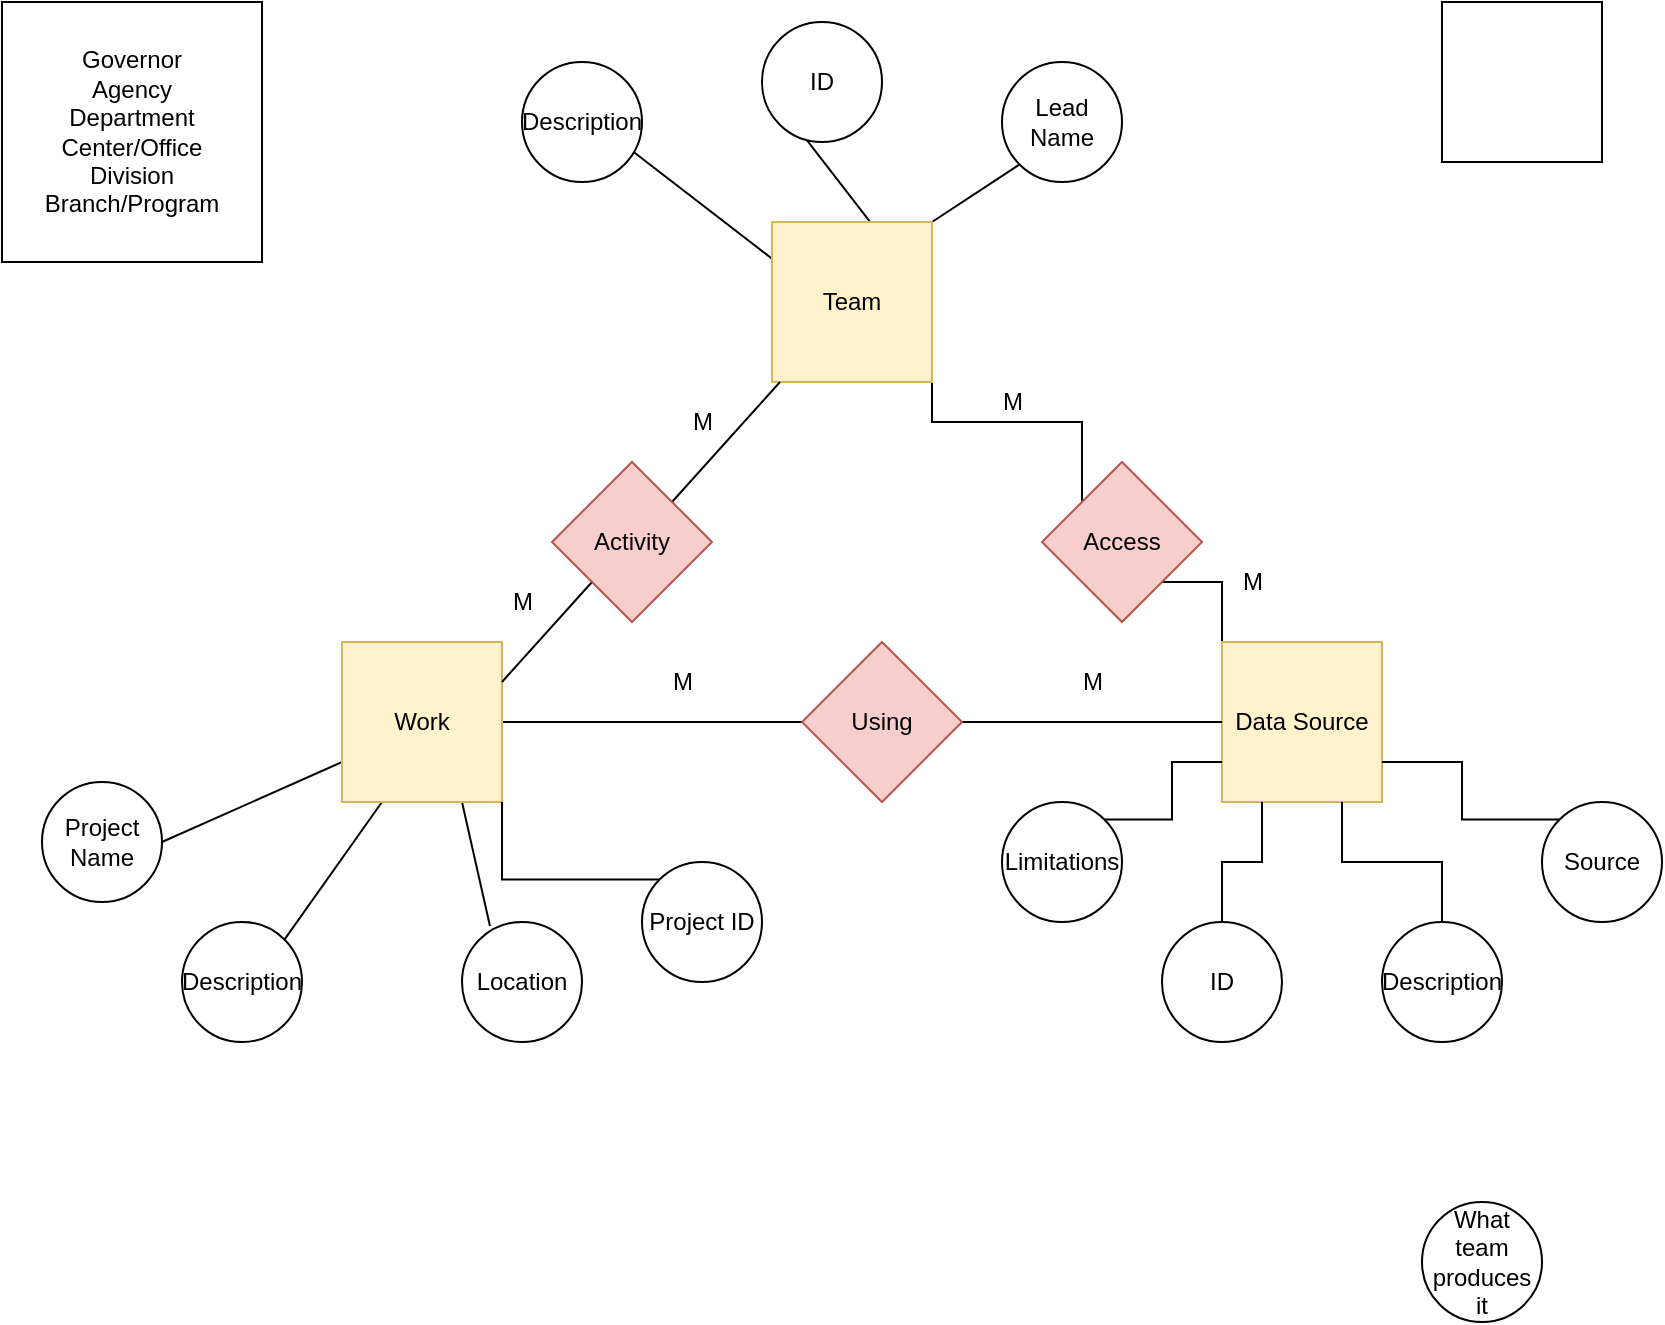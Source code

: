 <mxfile version="13.1.14" type="github" pages="2"><diagram name="Schema" id="zavtDQHGgBwyOxe44za_"><mxGraphModel dx="1248" dy="706" grid="1" gridSize="10" guides="1" tooltips="1" connect="1" arrows="1" fold="1" page="1" pageScale="1" pageWidth="850" pageHeight="1100" math="0" shadow="0"><root><mxCell id="QILq6E-7f43rGBBVIJ01-0"/><mxCell id="QILq6E-7f43rGBBVIJ01-1" parent="QILq6E-7f43rGBBVIJ01-0"/><mxCell id="T185292IHlqDsRqvzdtG-1" style="edgeStyle=orthogonalEdgeStyle;rounded=0;orthogonalLoop=1;jettySize=auto;html=1;exitX=0;exitY=0;exitDx=0;exitDy=0;entryX=1;entryY=1;entryDx=0;entryDy=0;endArrow=none;endFill=0;" parent="QILq6E-7f43rGBBVIJ01-1" source="QILq6E-7f43rGBBVIJ01-3" target="QILq6E-7f43rGBBVIJ01-35" edge="1"><mxGeometry relative="1" as="geometry"><Array as="points"><mxPoint x="630" y="320"/></Array></mxGeometry></mxCell><mxCell id="QILq6E-7f43rGBBVIJ01-3" value="Data Source" style="whiteSpace=wrap;html=1;aspect=fixed;fillColor=#fff2cc;strokeColor=#d6b656;" parent="QILq6E-7f43rGBBVIJ01-1" vertex="1"><mxGeometry x="630" y="350" width="80" height="80" as="geometry"/></mxCell><mxCell id="QILq6E-7f43rGBBVIJ01-4" style="edgeStyle=none;rounded=0;orthogonalLoop=1;jettySize=auto;html=1;exitX=1;exitY=0;exitDx=0;exitDy=0;entryX=0;entryY=1;entryDx=0;entryDy=0;endArrow=none;endFill=0;" parent="QILq6E-7f43rGBBVIJ01-1" source="QILq6E-7f43rGBBVIJ01-8" target="QILq6E-7f43rGBBVIJ01-26" edge="1"><mxGeometry relative="1" as="geometry"/></mxCell><mxCell id="QILq6E-7f43rGBBVIJ01-5" style="edgeStyle=none;rounded=0;orthogonalLoop=1;jettySize=auto;html=1;exitX=1;exitY=0.5;exitDx=0;exitDy=0;entryX=0;entryY=0.5;entryDx=0;entryDy=0;endArrow=none;endFill=0;" parent="QILq6E-7f43rGBBVIJ01-1" source="QILq6E-7f43rGBBVIJ01-8" target="QILq6E-7f43rGBBVIJ01-25" edge="1"><mxGeometry relative="1" as="geometry"/></mxCell><mxCell id="QILq6E-7f43rGBBVIJ01-6" style="edgeStyle=none;rounded=0;orthogonalLoop=1;jettySize=auto;html=1;exitX=1;exitY=1;exitDx=0;exitDy=0;entryX=0;entryY=0;entryDx=0;entryDy=0;endArrow=none;endFill=0;" parent="QILq6E-7f43rGBBVIJ01-1" source="QILq6E-7f43rGBBVIJ01-8" target="QILq6E-7f43rGBBVIJ01-27" edge="1"><mxGeometry relative="1" as="geometry"/></mxCell><mxCell id="QILq6E-7f43rGBBVIJ01-7" style="edgeStyle=orthogonalEdgeStyle;rounded=0;orthogonalLoop=1;jettySize=auto;html=1;exitX=1;exitY=1;exitDx=0;exitDy=0;entryX=0;entryY=0;entryDx=0;entryDy=0;endArrow=none;endFill=0;" parent="QILq6E-7f43rGBBVIJ01-1" source="QILq6E-7f43rGBBVIJ01-8" target="QILq6E-7f43rGBBVIJ01-35" edge="1"><mxGeometry relative="1" as="geometry"><Array as="points"><mxPoint x="485" y="240"/><mxPoint x="560" y="240"/></Array></mxGeometry></mxCell><mxCell id="QILq6E-7f43rGBBVIJ01-8" value="Team" style="whiteSpace=wrap;html=1;aspect=fixed;fillColor=#fff2cc;strokeColor=#d6b656;" parent="QILq6E-7f43rGBBVIJ01-1" vertex="1"><mxGeometry x="405" y="140" width="80" height="80" as="geometry"/></mxCell><mxCell id="QILq6E-7f43rGBBVIJ01-9" style="edgeStyle=none;rounded=0;orthogonalLoop=1;jettySize=auto;html=1;exitX=0;exitY=0.75;exitDx=0;exitDy=0;entryX=1;entryY=0.5;entryDx=0;entryDy=0;endArrow=none;endFill=0;" parent="QILq6E-7f43rGBBVIJ01-1" source="QILq6E-7f43rGBBVIJ01-13" target="QILq6E-7f43rGBBVIJ01-17" edge="1"><mxGeometry relative="1" as="geometry"/></mxCell><mxCell id="QILq6E-7f43rGBBVIJ01-10" style="edgeStyle=none;rounded=0;orthogonalLoop=1;jettySize=auto;html=1;exitX=0.25;exitY=1;exitDx=0;exitDy=0;entryX=1;entryY=0;entryDx=0;entryDy=0;endArrow=none;endFill=0;" parent="QILq6E-7f43rGBBVIJ01-1" source="QILq6E-7f43rGBBVIJ01-13" target="QILq6E-7f43rGBBVIJ01-18" edge="1"><mxGeometry relative="1" as="geometry"/></mxCell><mxCell id="QILq6E-7f43rGBBVIJ01-11" style="edgeStyle=none;rounded=0;orthogonalLoop=1;jettySize=auto;html=1;exitX=0.75;exitY=1;exitDx=0;exitDy=0;entryX=0.233;entryY=0.033;entryDx=0;entryDy=0;entryPerimeter=0;endArrow=none;endFill=0;" parent="QILq6E-7f43rGBBVIJ01-1" source="QILq6E-7f43rGBBVIJ01-13" target="QILq6E-7f43rGBBVIJ01-14" edge="1"><mxGeometry relative="1" as="geometry"/></mxCell><mxCell id="QILq6E-7f43rGBBVIJ01-12" style="edgeStyle=orthogonalEdgeStyle;rounded=0;orthogonalLoop=1;jettySize=auto;html=1;exitX=1;exitY=0.5;exitDx=0;exitDy=0;entryX=0;entryY=0.5;entryDx=0;entryDy=0;endArrow=none;endFill=0;" parent="QILq6E-7f43rGBBVIJ01-1" source="QILq6E-7f43rGBBVIJ01-13" target="QILq6E-7f43rGBBVIJ01-37" edge="1"><mxGeometry relative="1" as="geometry"/></mxCell><mxCell id="QILq6E-7f43rGBBVIJ01-13" value="Work" style="whiteSpace=wrap;html=1;aspect=fixed;fillColor=#fff2cc;strokeColor=#d6b656;" parent="QILq6E-7f43rGBBVIJ01-1" vertex="1"><mxGeometry x="190" y="350" width="80" height="80" as="geometry"/></mxCell><mxCell id="QILq6E-7f43rGBBVIJ01-14" value="Location" style="ellipse;whiteSpace=wrap;html=1;" parent="QILq6E-7f43rGBBVIJ01-1" vertex="1"><mxGeometry x="250" y="490" width="60" height="60" as="geometry"/></mxCell><mxCell id="QILq6E-7f43rGBBVIJ01-15" style="edgeStyle=orthogonalEdgeStyle;rounded=0;orthogonalLoop=1;jettySize=auto;html=1;exitX=0;exitY=0;exitDx=0;exitDy=0;entryX=1;entryY=1;entryDx=0;entryDy=0;endArrow=none;endFill=0;" parent="QILq6E-7f43rGBBVIJ01-1" source="QILq6E-7f43rGBBVIJ01-16" target="QILq6E-7f43rGBBVIJ01-13" edge="1"><mxGeometry relative="1" as="geometry"/></mxCell><mxCell id="QILq6E-7f43rGBBVIJ01-16" value="Project ID" style="ellipse;whiteSpace=wrap;html=1;" parent="QILq6E-7f43rGBBVIJ01-1" vertex="1"><mxGeometry x="340" y="460" width="60" height="60" as="geometry"/></mxCell><mxCell id="QILq6E-7f43rGBBVIJ01-17" value="Project Name" style="ellipse;whiteSpace=wrap;html=1;" parent="QILq6E-7f43rGBBVIJ01-1" vertex="1"><mxGeometry x="40" y="420" width="60" height="60" as="geometry"/></mxCell><mxCell id="QILq6E-7f43rGBBVIJ01-18" value="Description" style="ellipse;whiteSpace=wrap;html=1;" parent="QILq6E-7f43rGBBVIJ01-1" vertex="1"><mxGeometry x="110" y="490" width="60" height="60" as="geometry"/></mxCell><mxCell id="QILq6E-7f43rGBBVIJ01-19" style="edgeStyle=orthogonalEdgeStyle;rounded=0;orthogonalLoop=1;jettySize=auto;html=1;exitX=0.5;exitY=0;exitDx=0;exitDy=0;entryX=0.75;entryY=1;entryDx=0;entryDy=0;endArrow=none;endFill=0;" parent="QILq6E-7f43rGBBVIJ01-1" source="QILq6E-7f43rGBBVIJ01-20" target="QILq6E-7f43rGBBVIJ01-3" edge="1"><mxGeometry relative="1" as="geometry"/></mxCell><mxCell id="QILq6E-7f43rGBBVIJ01-20" value="Description" style="ellipse;whiteSpace=wrap;html=1;" parent="QILq6E-7f43rGBBVIJ01-1" vertex="1"><mxGeometry x="710" y="490" width="60" height="60" as="geometry"/></mxCell><mxCell id="QILq6E-7f43rGBBVIJ01-21" style="edgeStyle=orthogonalEdgeStyle;rounded=0;orthogonalLoop=1;jettySize=auto;html=1;exitX=1;exitY=0;exitDx=0;exitDy=0;entryX=0;entryY=0.75;entryDx=0;entryDy=0;endArrow=none;endFill=0;" parent="QILq6E-7f43rGBBVIJ01-1" source="QILq6E-7f43rGBBVIJ01-22" target="QILq6E-7f43rGBBVIJ01-3" edge="1"><mxGeometry relative="1" as="geometry"/></mxCell><mxCell id="QILq6E-7f43rGBBVIJ01-22" value="Limitations" style="ellipse;whiteSpace=wrap;html=1;" parent="QILq6E-7f43rGBBVIJ01-1" vertex="1"><mxGeometry x="520" y="430" width="60" height="60" as="geometry"/></mxCell><mxCell id="QILq6E-7f43rGBBVIJ01-23" style="edgeStyle=orthogonalEdgeStyle;rounded=0;orthogonalLoop=1;jettySize=auto;html=1;exitX=0.5;exitY=0;exitDx=0;exitDy=0;entryX=0.25;entryY=1;entryDx=0;entryDy=0;endArrow=none;endFill=0;" parent="QILq6E-7f43rGBBVIJ01-1" source="QILq6E-7f43rGBBVIJ01-24" target="QILq6E-7f43rGBBVIJ01-3" edge="1"><mxGeometry relative="1" as="geometry"/></mxCell><mxCell id="QILq6E-7f43rGBBVIJ01-24" value="ID" style="ellipse;whiteSpace=wrap;html=1;" parent="QILq6E-7f43rGBBVIJ01-1" vertex="1"><mxGeometry x="600" y="490" width="60" height="60" as="geometry"/></mxCell><mxCell id="QILq6E-7f43rGBBVIJ01-25" value="ID" style="ellipse;whiteSpace=wrap;html=1;" parent="QILq6E-7f43rGBBVIJ01-1" vertex="1"><mxGeometry x="400" y="40" width="60" height="60" as="geometry"/></mxCell><mxCell id="QILq6E-7f43rGBBVIJ01-26" value="Lead Name" style="ellipse;whiteSpace=wrap;html=1;" parent="QILq6E-7f43rGBBVIJ01-1" vertex="1"><mxGeometry x="520" y="60" width="60" height="60" as="geometry"/></mxCell><mxCell id="QILq6E-7f43rGBBVIJ01-27" value="Description" style="ellipse;whiteSpace=wrap;html=1;" parent="QILq6E-7f43rGBBVIJ01-1" vertex="1"><mxGeometry x="280" y="60" width="60" height="60" as="geometry"/></mxCell><mxCell id="QILq6E-7f43rGBBVIJ01-28" style="edgeStyle=none;rounded=0;orthogonalLoop=1;jettySize=auto;html=1;exitX=1;exitY=0;exitDx=0;exitDy=0;endArrow=none;endFill=0;" parent="QILq6E-7f43rGBBVIJ01-1" source="QILq6E-7f43rGBBVIJ01-30" target="QILq6E-7f43rGBBVIJ01-8" edge="1"><mxGeometry relative="1" as="geometry"/></mxCell><mxCell id="QILq6E-7f43rGBBVIJ01-29" style="edgeStyle=none;rounded=0;orthogonalLoop=1;jettySize=auto;html=1;exitX=0;exitY=1;exitDx=0;exitDy=0;entryX=1;entryY=0.25;entryDx=0;entryDy=0;endArrow=none;endFill=0;" parent="QILq6E-7f43rGBBVIJ01-1" source="QILq6E-7f43rGBBVIJ01-30" target="QILq6E-7f43rGBBVIJ01-13" edge="1"><mxGeometry relative="1" as="geometry"/></mxCell><mxCell id="QILq6E-7f43rGBBVIJ01-30" value="Activity" style="rhombus;whiteSpace=wrap;html=1;fillColor=#f8cecc;strokeColor=#b85450;" parent="QILq6E-7f43rGBBVIJ01-1" vertex="1"><mxGeometry x="295" y="260" width="80" height="80" as="geometry"/></mxCell><mxCell id="QILq6E-7f43rGBBVIJ01-31" style="edgeStyle=orthogonalEdgeStyle;rounded=0;orthogonalLoop=1;jettySize=auto;html=1;exitX=0;exitY=0;exitDx=0;exitDy=0;entryX=1;entryY=0.75;entryDx=0;entryDy=0;endArrow=none;endFill=0;" parent="QILq6E-7f43rGBBVIJ01-1" source="QILq6E-7f43rGBBVIJ01-32" target="QILq6E-7f43rGBBVIJ01-3" edge="1"><mxGeometry relative="1" as="geometry"/></mxCell><mxCell id="QILq6E-7f43rGBBVIJ01-32" value="Source" style="ellipse;whiteSpace=wrap;html=1;" parent="QILq6E-7f43rGBBVIJ01-1" vertex="1"><mxGeometry x="790" y="430" width="60" height="60" as="geometry"/></mxCell><mxCell id="QILq6E-7f43rGBBVIJ01-33" value="M" style="text;html=1;align=center;verticalAlign=middle;resizable=0;points=[];autosize=1;" parent="QILq6E-7f43rGBBVIJ01-1" vertex="1"><mxGeometry x="355" y="230" width="30" height="20" as="geometry"/></mxCell><mxCell id="QILq6E-7f43rGBBVIJ01-34" value="M" style="text;html=1;align=center;verticalAlign=middle;resizable=0;points=[];autosize=1;" parent="QILq6E-7f43rGBBVIJ01-1" vertex="1"><mxGeometry x="265" y="320" width="30" height="20" as="geometry"/></mxCell><mxCell id="QILq6E-7f43rGBBVIJ01-35" value="Access" style="rhombus;whiteSpace=wrap;html=1;fillColor=#f8cecc;strokeColor=#b85450;" parent="QILq6E-7f43rGBBVIJ01-1" vertex="1"><mxGeometry x="540" y="260" width="80" height="80" as="geometry"/></mxCell><mxCell id="QILq6E-7f43rGBBVIJ01-36" style="edgeStyle=orthogonalEdgeStyle;rounded=0;orthogonalLoop=1;jettySize=auto;html=1;exitX=1;exitY=0.5;exitDx=0;exitDy=0;endArrow=none;endFill=0;" parent="QILq6E-7f43rGBBVIJ01-1" source="QILq6E-7f43rGBBVIJ01-37" edge="1"><mxGeometry relative="1" as="geometry"><mxPoint x="630" y="390" as="targetPoint"/></mxGeometry></mxCell><mxCell id="QILq6E-7f43rGBBVIJ01-37" value="Using" style="rhombus;whiteSpace=wrap;html=1;fillColor=#f8cecc;strokeColor=#b85450;" parent="QILq6E-7f43rGBBVIJ01-1" vertex="1"><mxGeometry x="420" y="350" width="80" height="80" as="geometry"/></mxCell><mxCell id="QILq6E-7f43rGBBVIJ01-38" value="M" style="text;html=1;align=center;verticalAlign=middle;resizable=0;points=[];autosize=1;" parent="QILq6E-7f43rGBBVIJ01-1" vertex="1"><mxGeometry x="345" y="360" width="30" height="20" as="geometry"/></mxCell><mxCell id="QILq6E-7f43rGBBVIJ01-39" value="M" style="text;html=1;align=center;verticalAlign=middle;resizable=0;points=[];autosize=1;" parent="QILq6E-7f43rGBBVIJ01-1" vertex="1"><mxGeometry x="550" y="360" width="30" height="20" as="geometry"/></mxCell><mxCell id="QILq6E-7f43rGBBVIJ01-40" value="M" style="text;html=1;align=center;verticalAlign=middle;resizable=0;points=[];autosize=1;" parent="QILq6E-7f43rGBBVIJ01-1" vertex="1"><mxGeometry x="510" y="220" width="30" height="20" as="geometry"/></mxCell><mxCell id="QILq6E-7f43rGBBVIJ01-41" value="M" style="text;html=1;align=center;verticalAlign=middle;resizable=0;points=[];autosize=1;" parent="QILq6E-7f43rGBBVIJ01-1" vertex="1"><mxGeometry x="630" y="310" width="30" height="20" as="geometry"/></mxCell><mxCell id="z7I4FhpsQtmTsb7yfHmq-2" value="Governor&lt;br&gt;Agency&lt;br&gt;Department&lt;br&gt;Center/Office&lt;br&gt;Division&lt;br&gt;Branch/Program" style="whiteSpace=wrap;html=1;aspect=fixed;" parent="QILq6E-7f43rGBBVIJ01-1" vertex="1"><mxGeometry x="20" y="30" width="130" height="130" as="geometry"/></mxCell><mxCell id="z7I4FhpsQtmTsb7yfHmq-3" value="" style="whiteSpace=wrap;html=1;aspect=fixed;" parent="QILq6E-7f43rGBBVIJ01-1" vertex="1"><mxGeometry x="740" y="30" width="80" height="80" as="geometry"/></mxCell><mxCell id="z7I4FhpsQtmTsb7yfHmq-4" value="What team produces it" style="ellipse;whiteSpace=wrap;html=1;" parent="QILq6E-7f43rGBBVIJ01-1" vertex="1"><mxGeometry x="730" y="630" width="60" height="60" as="geometry"/></mxCell></root></mxGraphModel></diagram><diagram id="Yn2pcoAeXkdGC48Z8qcG" name="Table Relation"><mxGraphModel dx="1248" dy="706" grid="1" gridSize="10" guides="1" tooltips="1" connect="1" arrows="1" fold="1" page="1" pageScale="1" pageWidth="850" pageHeight="1100" math="0" shadow="0"><root><mxCell id="VT5Xjqf3UbwjSAKdBEpu-0"/><mxCell id="VT5Xjqf3UbwjSAKdBEpu-1" parent="VT5Xjqf3UbwjSAKdBEpu-0"/><mxCell id="VT5Xjqf3UbwjSAKdBEpu-10" value="" style="edgeStyle=entityRelationEdgeStyle;fontSize=12;html=1;endArrow=classic;startArrow=classic;startFill=1;endFill=1;endSize=10;startSize=10;" edge="1" parent="VT5Xjqf3UbwjSAKdBEpu-1" source="VT5Xjqf3UbwjSAKdBEpu-26" target="VT5Xjqf3UbwjSAKdBEpu-3"><mxGeometry width="100" height="100" relative="1" as="geometry"><mxPoint x="550" y="180" as="sourcePoint"/><mxPoint x="650" y="80" as="targetPoint"/></mxGeometry></mxCell><mxCell id="VT5Xjqf3UbwjSAKdBEpu-11" value="" style="edgeStyle=entityRelationEdgeStyle;fontSize=12;html=1;endArrow=classic;startArrow=classic;startFill=1;endFill=1;endSize=10;startSize=10;entryX=0;entryY=0.5;entryDx=0;entryDy=0;" edge="1" parent="VT5Xjqf3UbwjSAKdBEpu-1" source="VT5Xjqf3UbwjSAKdBEpu-20" target="VT5Xjqf3UbwjSAKdBEpu-3"><mxGeometry width="100" height="100" relative="1" as="geometry"><mxPoint x="-30" y="720" as="sourcePoint"/><mxPoint x="-85" y="-134" as="targetPoint"/></mxGeometry></mxCell><mxCell id="VT5Xjqf3UbwjSAKdBEpu-12" value="" style="edgeStyle=entityRelationEdgeStyle;fontSize=12;html=1;endArrow=classic;startArrow=classic;startFill=1;endFill=1;endSize=10;startSize=10;strokeColor=#CC0000;" edge="1" parent="VT5Xjqf3UbwjSAKdBEpu-1" source="VT5Xjqf3UbwjSAKdBEpu-27" target="VT5Xjqf3UbwjSAKdBEpu-14"><mxGeometry width="100" height="100" relative="1" as="geometry"><mxPoint x="730" y="330" as="sourcePoint"/><mxPoint x="585" y="-14" as="targetPoint"/></mxGeometry></mxCell><mxCell id="VT5Xjqf3UbwjSAKdBEpu-28" value="" style="edgeStyle=entityRelationEdgeStyle;fontSize=12;html=1;endArrow=classic;startArrow=classic;startFill=1;endFill=1;endSize=10;startSize=10;exitX=1;exitY=0.5;exitDx=0;exitDy=0;" edge="1" parent="VT5Xjqf3UbwjSAKdBEpu-1" source="VT5Xjqf3UbwjSAKdBEpu-17" target="VT5Xjqf3UbwjSAKdBEpu-22"><mxGeometry width="100" height="100" relative="1" as="geometry"><mxPoint x="610" y="440" as="sourcePoint"/><mxPoint x="465" y="96" as="targetPoint"/></mxGeometry></mxCell><mxCell id="VT5Xjqf3UbwjSAKdBEpu-29" value="" style="edgeStyle=entityRelationEdgeStyle;fontSize=12;html=1;endArrow=classic;startArrow=classic;startFill=1;endFill=1;endSize=10;startSize=10;exitX=1;exitY=0.5;exitDx=0;exitDy=0;entryX=0;entryY=0.5;entryDx=0;entryDy=0;" edge="1" parent="VT5Xjqf3UbwjSAKdBEpu-1" source="VT5Xjqf3UbwjSAKdBEpu-8" target="VT5Xjqf3UbwjSAKdBEpu-22"><mxGeometry width="100" height="100" relative="1" as="geometry"><mxPoint x="820" y="380" as="sourcePoint"/><mxPoint x="675" y="36" as="targetPoint"/></mxGeometry></mxCell><mxCell id="VT5Xjqf3UbwjSAKdBEpu-30" value="" style="edgeStyle=entityRelationEdgeStyle;fontSize=12;html=1;endArrow=classic;startArrow=classic;startFill=1;endFill=1;endSize=10;startSize=10;entryX=0;entryY=0.5;entryDx=0;entryDy=0;strokeColor=#FF0000;" edge="1" parent="VT5Xjqf3UbwjSAKdBEpu-1" source="VT5Xjqf3UbwjSAKdBEpu-14" target="VT5Xjqf3UbwjSAKdBEpu-7"><mxGeometry width="100" height="100" relative="1" as="geometry"><mxPoint x="60" y="240" as="sourcePoint"/><mxPoint x="-85" y="-104" as="targetPoint"/></mxGeometry></mxCell><mxCell id="VT5Xjqf3UbwjSAKdBEpu-2" value="Team" style="swimlane;fontStyle=1;childLayout=stackLayout;horizontal=1;startSize=22;horizontalStack=0;resizeParent=1;resizeParentMax=0;resizeLast=0;collapsible=1;marginBottom=0;align=center;fontSize=18;shadow=1;glass=0;comic=0;labelBackgroundColor=none;strokeColor=#B85450;fillColor=#F8CECC;gradientColor=#ffffff;strokeWidth=2;rounded=1;" vertex="1" parent="VT5Xjqf3UbwjSAKdBEpu-1"><mxGeometry x="227.5" y="80" width="145" height="204" as="geometry"/></mxCell><mxCell id="VT5Xjqf3UbwjSAKdBEpu-3" value="Team Name" style="text;strokeColor=none;fillColor=none;spacingLeft=4;spacingRight=4;overflow=hidden;rotatable=0;points=[[0,0.5],[1,0.5]];portConstraint=eastwest;fontSize=12;labelBackgroundColor=#FFF4C3;" vertex="1" parent="VT5Xjqf3UbwjSAKdBEpu-2"><mxGeometry y="22" width="145" height="26" as="geometry"/></mxCell><mxCell id="VT5Xjqf3UbwjSAKdBEpu-4" value="Scope" style="text;strokeColor=none;fillColor=none;spacingLeft=4;spacingRight=4;overflow=hidden;rotatable=0;points=[[0,0.5],[1,0.5]];portConstraint=eastwest;fontSize=12;" vertex="1" parent="VT5Xjqf3UbwjSAKdBEpu-2"><mxGeometry y="48" width="145" height="26" as="geometry"/></mxCell><mxCell id="VT5Xjqf3UbwjSAKdBEpu-5" value="Lead Name" style="text;strokeColor=none;fillColor=none;spacingLeft=4;spacingRight=4;overflow=hidden;rotatable=0;points=[[0,0.5],[1,0.5]];portConstraint=eastwest;fontSize=12;" vertex="1" parent="VT5Xjqf3UbwjSAKdBEpu-2"><mxGeometry y="74" width="145" height="26" as="geometry"/></mxCell><mxCell id="VT5Xjqf3UbwjSAKdBEpu-6" value="Lead Email" style="text;strokeColor=none;fillColor=none;spacingLeft=4;spacingRight=4;overflow=hidden;rotatable=0;points=[[0,0.5],[1,0.5]];portConstraint=eastwest;fontSize=12;" vertex="1" parent="VT5Xjqf3UbwjSAKdBEpu-2"><mxGeometry y="100" width="145" height="26" as="geometry"/></mxCell><mxCell id="VT5Xjqf3UbwjSAKdBEpu-7" value="Activity" style="text;strokeColor=none;fillColor=none;spacingLeft=4;spacingRight=4;overflow=hidden;rotatable=0;points=[[0,0.5],[1,0.5]];portConstraint=eastwest;fontSize=12;labelBackgroundColor=#FFF4C3;" vertex="1" parent="VT5Xjqf3UbwjSAKdBEpu-2"><mxGeometry y="126" width="145" height="26" as="geometry"/></mxCell><mxCell id="VT5Xjqf3UbwjSAKdBEpu-8" value="Data Source" style="text;strokeColor=none;fillColor=none;spacingLeft=4;spacingRight=4;overflow=hidden;rotatable=0;points=[[0,0.5],[1,0.5]];portConstraint=eastwest;fontSize=12;labelBackgroundColor=#FFF4C3;" vertex="1" parent="VT5Xjqf3UbwjSAKdBEpu-2"><mxGeometry y="152" width="145" height="26" as="geometry"/></mxCell><mxCell id="VT5Xjqf3UbwjSAKdBEpu-9" value="Parent Branch" style="text;strokeColor=none;fillColor=none;spacingLeft=4;spacingRight=4;overflow=hidden;rotatable=0;points=[[0,0.5],[1,0.5]];portConstraint=eastwest;fontSize=12;" vertex="1" parent="VT5Xjqf3UbwjSAKdBEpu-2"><mxGeometry y="178" width="145" height="26" as="geometry"/></mxCell><mxCell id="VT5Xjqf3UbwjSAKdBEpu-13" value="Work Activity" style="swimlane;fontStyle=1;childLayout=stackLayout;horizontal=1;startSize=22;horizontalStack=0;resizeParent=1;resizeParentMax=0;resizeLast=0;collapsible=1;marginBottom=0;align=center;fontSize=18;shadow=1;glass=0;comic=0;labelBackgroundColor=none;strokeColor=#B85450;fillColor=#F8CECC;gradientColor=#ffffff;strokeWidth=2;rounded=1;" vertex="1" parent="VT5Xjqf3UbwjSAKdBEpu-1"><mxGeometry x="380" y="330" width="145" height="204" as="geometry"/></mxCell><mxCell id="VT5Xjqf3UbwjSAKdBEpu-14" value="Activity Name" style="text;strokeColor=none;fillColor=none;spacingLeft=4;spacingRight=4;overflow=hidden;rotatable=0;points=[[0,0.5],[1,0.5]];portConstraint=eastwest;fontSize=12;labelBackgroundColor=#FFF4C3;" vertex="1" parent="VT5Xjqf3UbwjSAKdBEpu-13"><mxGeometry y="22" width="145" height="26" as="geometry"/></mxCell><mxCell id="VT5Xjqf3UbwjSAKdBEpu-15" value="Project Lead" style="text;strokeColor=none;fillColor=none;spacingLeft=4;spacingRight=4;overflow=hidden;rotatable=0;points=[[0,0.5],[1,0.5]];portConstraint=eastwest;fontSize=12;" vertex="1" parent="VT5Xjqf3UbwjSAKdBEpu-13"><mxGeometry y="48" width="145" height="26" as="geometry"/></mxCell><mxCell id="VT5Xjqf3UbwjSAKdBEpu-16" value="Description" style="text;strokeColor=none;fillColor=none;spacingLeft=4;spacingRight=4;overflow=hidden;rotatable=0;points=[[0,0.5],[1,0.5]];portConstraint=eastwest;fontSize=12;" vertex="1" parent="VT5Xjqf3UbwjSAKdBEpu-13"><mxGeometry y="74" width="145" height="26" as="geometry"/></mxCell><mxCell id="VT5Xjqf3UbwjSAKdBEpu-17" value="Data Source" style="text;strokeColor=none;fillColor=none;spacingLeft=4;spacingRight=4;overflow=hidden;rotatable=0;points=[[0,0.5],[1,0.5]];portConstraint=eastwest;fontSize=12;labelBackgroundColor=#FFF4C3;" vertex="1" parent="VT5Xjqf3UbwjSAKdBEpu-13"><mxGeometry y="100" width="145" height="26" as="geometry"/></mxCell><mxCell id="VT5Xjqf3UbwjSAKdBEpu-18" value="Link" style="text;strokeColor=none;fillColor=none;spacingLeft=4;spacingRight=4;overflow=hidden;rotatable=0;points=[[0,0.5],[1,0.5]];portConstraint=eastwest;fontSize=12;labelBackgroundColor=none;" vertex="1" parent="VT5Xjqf3UbwjSAKdBEpu-13"><mxGeometry y="126" width="145" height="26" as="geometry"/></mxCell><mxCell id="VT5Xjqf3UbwjSAKdBEpu-19" value="Status" style="text;strokeColor=none;fillColor=none;spacingLeft=4;spacingRight=4;overflow=hidden;rotatable=0;points=[[0,0.5],[1,0.5]];portConstraint=eastwest;fontSize=12;labelBackgroundColor=none;" vertex="1" parent="VT5Xjqf3UbwjSAKdBEpu-13"><mxGeometry y="152" width="145" height="26" as="geometry"/></mxCell><mxCell id="VT5Xjqf3UbwjSAKdBEpu-20" value="Team" style="text;strokeColor=none;fillColor=none;spacingLeft=4;spacingRight=4;overflow=hidden;rotatable=0;points=[[0,0.5],[1,0.5]];portConstraint=eastwest;fontSize=12;labelBackgroundColor=#FFF4C3;" vertex="1" parent="VT5Xjqf3UbwjSAKdBEpu-13"><mxGeometry y="178" width="145" height="26" as="geometry"/></mxCell><mxCell id="VT5Xjqf3UbwjSAKdBEpu-21" value="Data Source" style="swimlane;fontStyle=1;childLayout=stackLayout;horizontal=1;startSize=22;horizontalStack=0;resizeParent=1;resizeParentMax=0;resizeLast=0;collapsible=1;marginBottom=0;align=center;fontSize=18;shadow=1;glass=0;comic=0;labelBackgroundColor=none;strokeColor=#B85450;fillColor=#F8CECC;gradientColor=#ffffff;strokeWidth=2;rounded=1;" vertex="1" parent="VT5Xjqf3UbwjSAKdBEpu-1"><mxGeometry x="525" y="80" width="145" height="178" as="geometry"/></mxCell><mxCell id="VT5Xjqf3UbwjSAKdBEpu-22" value="Source Name" style="text;strokeColor=none;fillColor=none;spacingLeft=4;spacingRight=4;overflow=hidden;rotatable=0;points=[[0,0.5],[1,0.5]];portConstraint=eastwest;fontSize=12;labelBackgroundColor=#FFF4C3;" vertex="1" parent="VT5Xjqf3UbwjSAKdBEpu-21"><mxGeometry y="22" width="145" height="26" as="geometry"/></mxCell><mxCell id="VT5Xjqf3UbwjSAKdBEpu-23" value="Description" style="text;strokeColor=none;fillColor=none;spacingLeft=4;spacingRight=4;overflow=hidden;rotatable=0;points=[[0,0.5],[1,0.5]];portConstraint=eastwest;fontSize=12;" vertex="1" parent="VT5Xjqf3UbwjSAKdBEpu-21"><mxGeometry y="48" width="145" height="26" as="geometry"/></mxCell><mxCell id="VT5Xjqf3UbwjSAKdBEpu-24" value="Limitations" style="text;strokeColor=none;fillColor=none;spacingLeft=4;spacingRight=4;overflow=hidden;rotatable=0;points=[[0,0.5],[1,0.5]];portConstraint=eastwest;fontSize=12;" vertex="1" parent="VT5Xjqf3UbwjSAKdBEpu-21"><mxGeometry y="74" width="145" height="26" as="geometry"/></mxCell><mxCell id="VT5Xjqf3UbwjSAKdBEpu-25" value="Data Source Provider" style="text;strokeColor=none;fillColor=none;spacingLeft=4;spacingRight=4;overflow=hidden;rotatable=0;points=[[0,0.5],[1,0.5]];portConstraint=eastwest;fontSize=12;" vertex="1" parent="VT5Xjqf3UbwjSAKdBEpu-21"><mxGeometry y="100" width="145" height="26" as="geometry"/></mxCell><mxCell id="VT5Xjqf3UbwjSAKdBEpu-26" value="Team" style="text;strokeColor=none;fillColor=none;spacingLeft=4;spacingRight=4;overflow=hidden;rotatable=0;points=[[0,0.5],[1,0.5]];portConstraint=eastwest;fontSize=12;labelBackgroundColor=#FFF4C3;" vertex="1" parent="VT5Xjqf3UbwjSAKdBEpu-21"><mxGeometry y="126" width="145" height="26" as="geometry"/></mxCell><mxCell id="VT5Xjqf3UbwjSAKdBEpu-27" value="Activity" style="text;strokeColor=none;fillColor=none;spacingLeft=4;spacingRight=4;overflow=hidden;rotatable=0;points=[[0,0.5],[1,0.5]];portConstraint=eastwest;fontSize=12;labelBackgroundColor=#FFF4C3;" vertex="1" parent="VT5Xjqf3UbwjSAKdBEpu-21"><mxGeometry y="152" width="145" height="26" as="geometry"/></mxCell></root></mxGraphModel></diagram></mxfile>